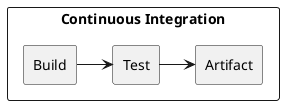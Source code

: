 @startuml CI overview
skinparam backgroundcolor transparent

rectangle "Continuous Integration" {	
    agent Build
    agent Test
    agent Artifact

    Build -> Test
    Test -> Artifact
}
@enduml